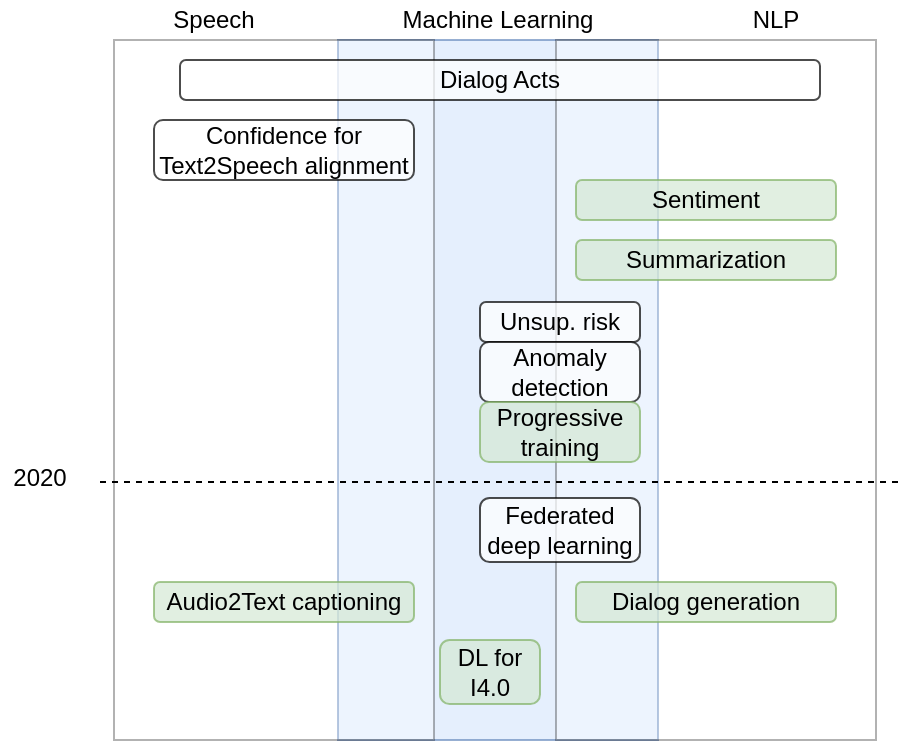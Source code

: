 <mxfile version="13.4.9" type="github">
  <diagram id="MATgrDwfrLcKSW5Ufle3" name="Page-1">
    <mxGraphModel dx="984" dy="655" grid="1" gridSize="10" guides="1" tooltips="1" connect="1" arrows="1" fold="1" page="1" pageScale="1" pageWidth="850" pageHeight="1100" math="0" shadow="0">
      <root>
        <mxCell id="0" />
        <mxCell id="1" parent="0" />
        <mxCell id="R2cJoj7yYQaVReeNG7qh-2" value="" style="rounded=0;whiteSpace=wrap;html=1;opacity=70;fillColor=#dae8fc;strokeColor=#6c8ebf;" vertex="1" parent="1">
          <mxGeometry x="179" y="40" width="160" height="350" as="geometry" />
        </mxCell>
        <mxCell id="R2cJoj7yYQaVReeNG7qh-1" value="" style="rounded=0;whiteSpace=wrap;html=1;opacity=30;" vertex="1" parent="1">
          <mxGeometry x="67" y="40" width="160" height="350" as="geometry" />
        </mxCell>
        <mxCell id="R2cJoj7yYQaVReeNG7qh-3" value="" style="rounded=0;whiteSpace=wrap;html=1;opacity=30;" vertex="1" parent="1">
          <mxGeometry x="288" y="40" width="160" height="350" as="geometry" />
        </mxCell>
        <mxCell id="R2cJoj7yYQaVReeNG7qh-4" value="Machine Learning" style="text;html=1;strokeColor=none;fillColor=none;align=center;verticalAlign=middle;whiteSpace=wrap;rounded=0;opacity=70;" vertex="1" parent="1">
          <mxGeometry x="199" y="20" width="120" height="20" as="geometry" />
        </mxCell>
        <mxCell id="R2cJoj7yYQaVReeNG7qh-5" value="NLP" style="text;html=1;strokeColor=none;fillColor=none;align=center;verticalAlign=middle;whiteSpace=wrap;rounded=0;opacity=70;" vertex="1" parent="1">
          <mxGeometry x="348" y="20" width="100" height="20" as="geometry" />
        </mxCell>
        <mxCell id="R2cJoj7yYQaVReeNG7qh-6" value="Speech" style="text;html=1;strokeColor=none;fillColor=none;align=center;verticalAlign=middle;whiteSpace=wrap;rounded=0;opacity=70;" vertex="1" parent="1">
          <mxGeometry x="67" y="20" width="100" height="20" as="geometry" />
        </mxCell>
        <mxCell id="R2cJoj7yYQaVReeNG7qh-7" value="Dialog Acts" style="rounded=1;whiteSpace=wrap;html=1;fillColor=#ffffff;opacity=70;" vertex="1" parent="1">
          <mxGeometry x="100" y="50" width="320" height="20" as="geometry" />
        </mxCell>
        <mxCell id="R2cJoj7yYQaVReeNG7qh-8" value="&lt;div&gt;Confidence for&lt;br&gt;&lt;/div&gt;&lt;div&gt;Text2Speech alignment&lt;/div&gt;" style="rounded=1;whiteSpace=wrap;html=1;fillColor=#ffffff;opacity=70;" vertex="1" parent="1">
          <mxGeometry x="87" y="80" width="130" height="30" as="geometry" />
        </mxCell>
        <mxCell id="R2cJoj7yYQaVReeNG7qh-9" value="Unsup. risk" style="rounded=1;whiteSpace=wrap;html=1;fillColor=#ffffff;opacity=70;" vertex="1" parent="1">
          <mxGeometry x="250" y="171" width="80" height="20" as="geometry" />
        </mxCell>
        <mxCell id="R2cJoj7yYQaVReeNG7qh-10" value="&lt;div&gt;Anomaly&lt;/div&gt;&lt;div&gt;detection&lt;br&gt;&lt;/div&gt;" style="rounded=1;whiteSpace=wrap;html=1;fillColor=#ffffff;opacity=70;" vertex="1" parent="1">
          <mxGeometry x="250" y="191" width="80" height="30" as="geometry" />
        </mxCell>
        <mxCell id="R2cJoj7yYQaVReeNG7qh-11" value="Sentiment" style="rounded=1;whiteSpace=wrap;html=1;fillColor=#d5e8d4;opacity=70;strokeColor=#82b366;" vertex="1" parent="1">
          <mxGeometry x="298" y="110" width="130" height="20" as="geometry" />
        </mxCell>
        <mxCell id="R2cJoj7yYQaVReeNG7qh-12" value="Summarization" style="rounded=1;whiteSpace=wrap;html=1;fillColor=#d5e8d4;opacity=70;strokeColor=#82b366;" vertex="1" parent="1">
          <mxGeometry x="298" y="140" width="130" height="20" as="geometry" />
        </mxCell>
        <mxCell id="R2cJoj7yYQaVReeNG7qh-13" value="" style="endArrow=none;dashed=1;html=1;" edge="1" parent="1">
          <mxGeometry width="50" height="50" relative="1" as="geometry">
            <mxPoint x="60" y="261" as="sourcePoint" />
            <mxPoint x="460" y="261" as="targetPoint" />
          </mxGeometry>
        </mxCell>
        <mxCell id="R2cJoj7yYQaVReeNG7qh-14" value="2020" style="text;html=1;strokeColor=none;fillColor=none;align=center;verticalAlign=middle;whiteSpace=wrap;rounded=0;opacity=30;" vertex="1" parent="1">
          <mxGeometry x="10" y="249" width="40" height="20" as="geometry" />
        </mxCell>
        <mxCell id="R2cJoj7yYQaVReeNG7qh-15" value="&lt;div&gt;Federated&lt;/div&gt;&lt;div&gt;deep learning&lt;br&gt;&lt;/div&gt;" style="rounded=1;whiteSpace=wrap;html=1;fillColor=#ffffff;opacity=70;" vertex="1" parent="1">
          <mxGeometry x="250" y="269" width="80" height="32" as="geometry" />
        </mxCell>
        <mxCell id="R2cJoj7yYQaVReeNG7qh-16" value="Dialog generation" style="rounded=1;whiteSpace=wrap;html=1;fillColor=#d5e8d4;opacity=70;strokeColor=#82b366;" vertex="1" parent="1">
          <mxGeometry x="298" y="311" width="130" height="20" as="geometry" />
        </mxCell>
        <mxCell id="R2cJoj7yYQaVReeNG7qh-17" value="Audio2Text captioning" style="rounded=1;whiteSpace=wrap;html=1;fillColor=#d5e8d4;opacity=70;strokeColor=#82b366;" vertex="1" parent="1">
          <mxGeometry x="87" y="311" width="130" height="20" as="geometry" />
        </mxCell>
        <mxCell id="R2cJoj7yYQaVReeNG7qh-18" value="&lt;div&gt;Progressive&lt;/div&gt;&lt;div&gt;training&lt;br&gt;&lt;/div&gt;" style="rounded=1;whiteSpace=wrap;html=1;fillColor=#d5e8d4;opacity=70;strokeColor=#82b366;" vertex="1" parent="1">
          <mxGeometry x="250" y="221" width="80" height="30" as="geometry" />
        </mxCell>
        <mxCell id="R2cJoj7yYQaVReeNG7qh-19" value="&lt;div&gt;DL for&lt;/div&gt;&lt;div&gt;I4.0&lt;br&gt;&lt;/div&gt;" style="rounded=1;whiteSpace=wrap;html=1;fillColor=#d5e8d4;opacity=70;strokeColor=#82b366;" vertex="1" parent="1">
          <mxGeometry x="230" y="340" width="50" height="32" as="geometry" />
        </mxCell>
      </root>
    </mxGraphModel>
  </diagram>
</mxfile>
